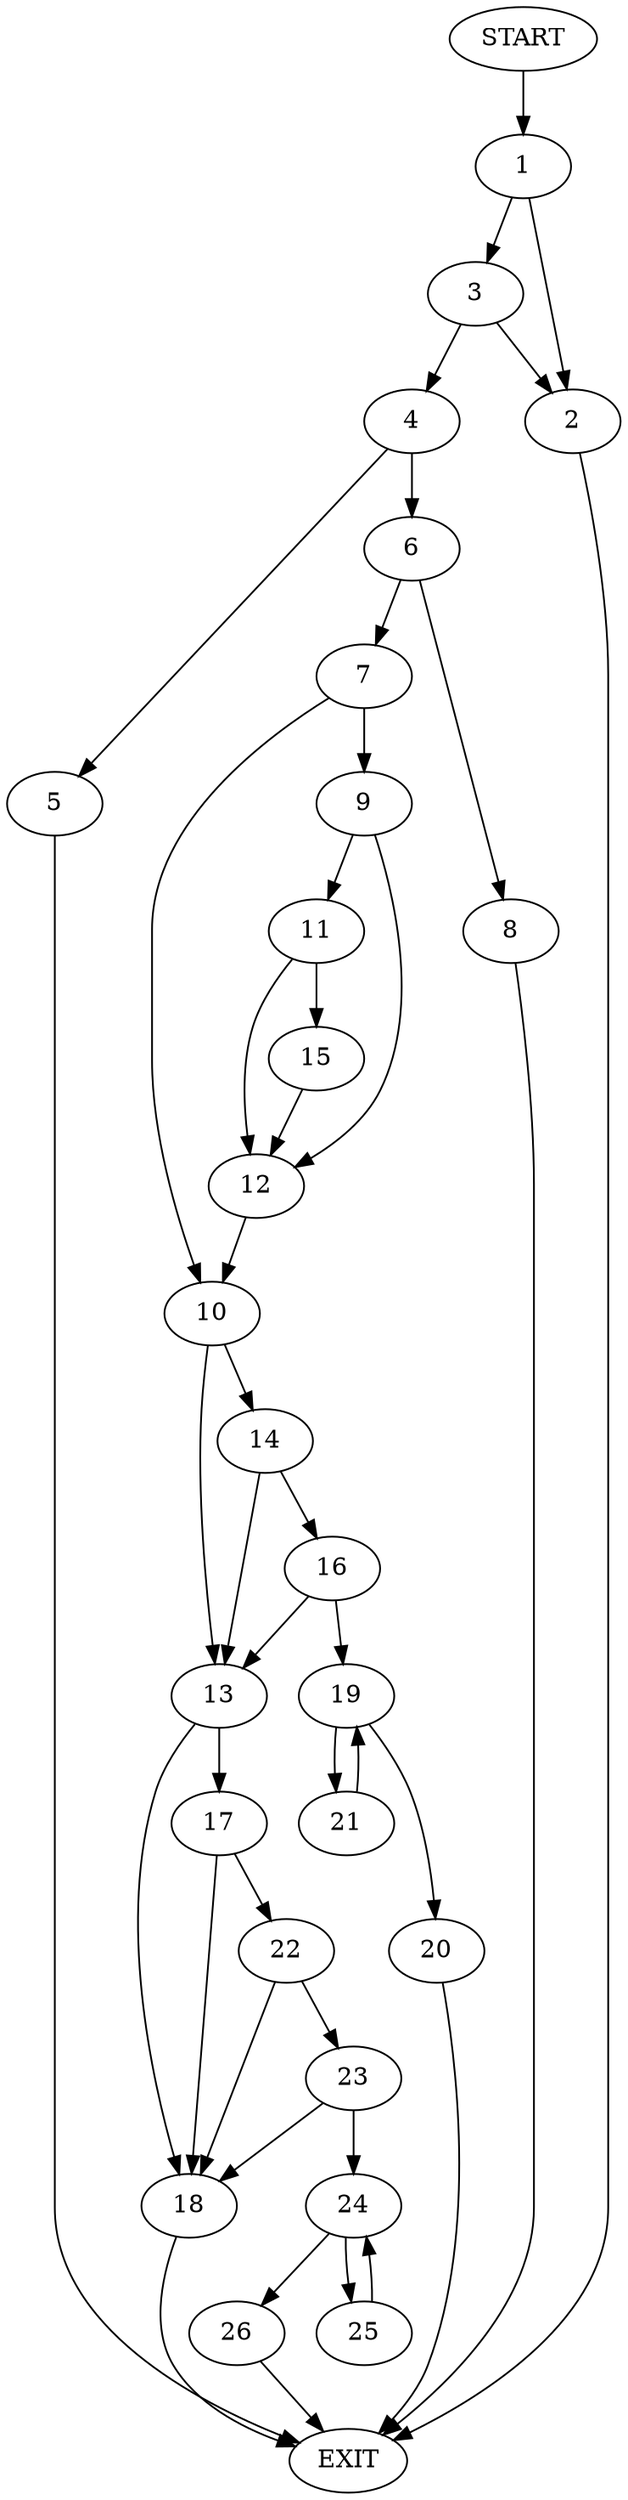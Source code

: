 digraph {
0 [label="START"]
27 [label="EXIT"]
0 -> 1
1 -> 2
1 -> 3
3 -> 2
3 -> 4
2 -> 27
4 -> 5
4 -> 6
6 -> 7
6 -> 8
5 -> 27
7 -> 9
7 -> 10
8 -> 27
9 -> 11
9 -> 12
10 -> 13
10 -> 14
11 -> 15
11 -> 12
12 -> 10
15 -> 12
14 -> 16
14 -> 13
13 -> 17
13 -> 18
16 -> 13
16 -> 19
19 -> 20
19 -> 21
20 -> 27
21 -> 19
17 -> 18
17 -> 22
18 -> 27
22 -> 18
22 -> 23
23 -> 18
23 -> 24
24 -> 25
24 -> 26
26 -> 27
25 -> 24
}
